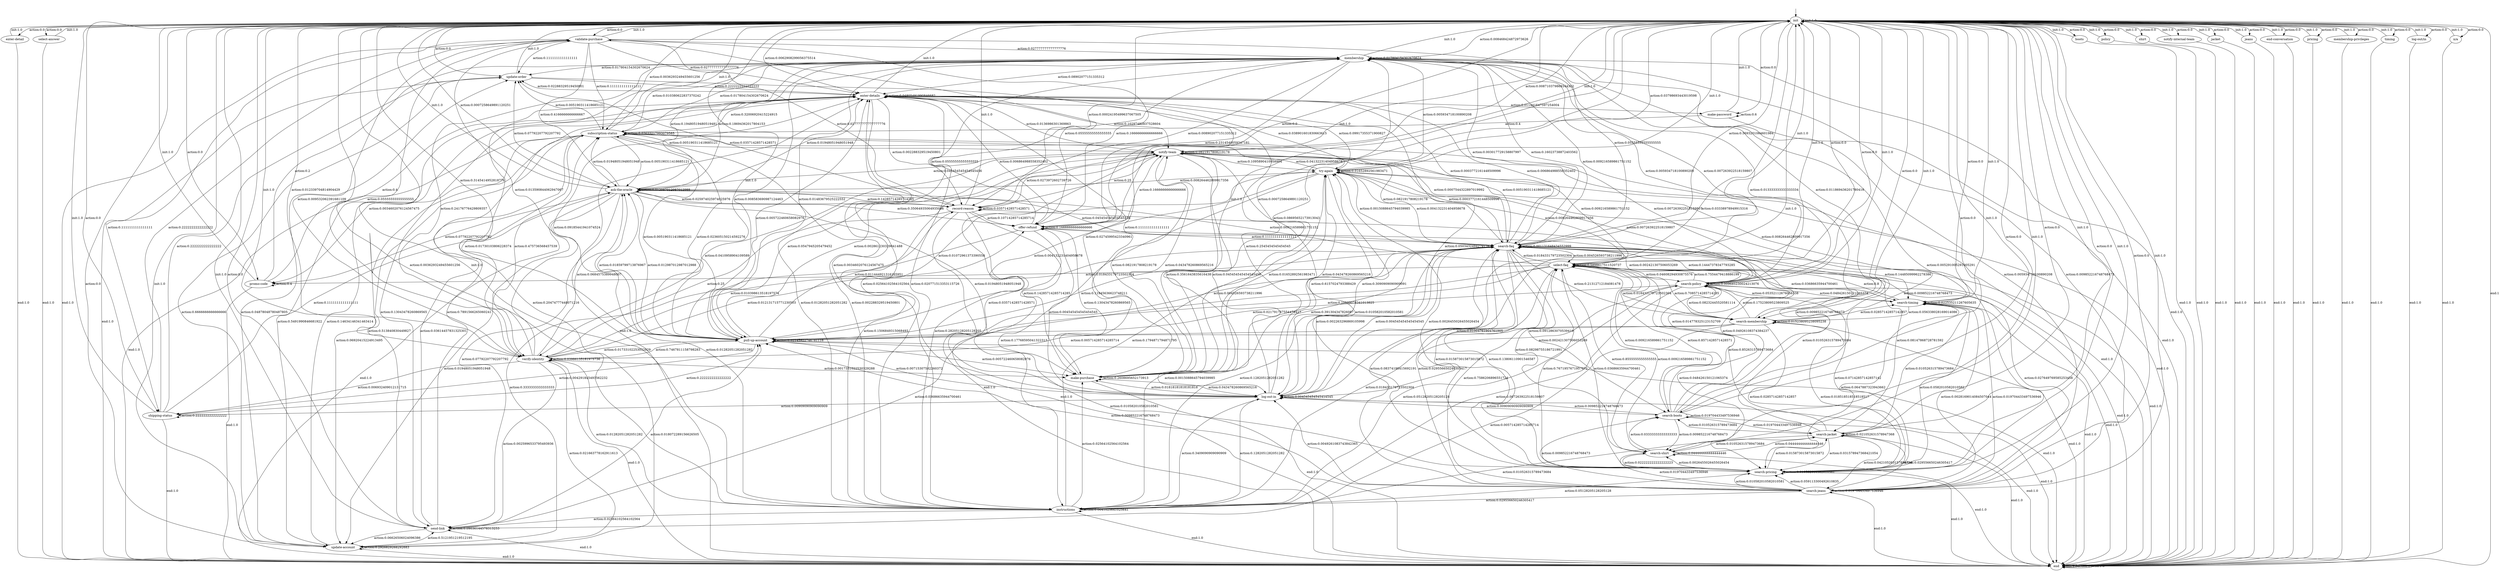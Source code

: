 digraph learned_mdp {
s0 [label="init"];
s1 [label="enter-detail"];
s2 [label="validate-purchase"];
s3 [label="make-password"];
s4 [label="select-answer"];
s5 [label="membership"];
s6 [label="update-order"];
s7 [label="ask-the-oracle"];
s8 [label="shipping-status"];
s9 [label="boots"];
s10 [label="search-boots"];
s11 [label="policy"];
s12 [label="enter-details"];
s13 [label="shirt"];
s14 [label="update-account"];
s15 [label="notify-internal-team"];
s16 [label="jacket"];
s17 [label="make-purchase"];
s18 [label="search-membership"];
s19 [label="search-jacket"];
s20 [label="subscription-status"];
s21 [label="instructions"];
s22 [label="jeans"];
s23 [label="search-jeans"];
s24 [label="log-out-in"];
s25 [label="verify-identity"];
s26 [label="send-link"];
s27 [label="search-pricing"];
s28 [label="end-conversation"];
s29 [label="search-faq"];
s30 [label="offer-refund"];
s31 [label="pull-up-account"];
s32 [label="notify-team"];
s33 [label="search-shirt"];
s34 [label="pricing"];
s35 [label="search-timing"];
s36 [label="promo-code"];
s37 [label="membership-privileges"];
s38 [label="timing"];
s39 [label="record-reason"];
s40 [label="try-again"];
s41 [label="search-policy"];
s42 [label="log-out/in"];
s43 [label="n/a"];
s44 [label="select-faq"];
s45 [label="end"];
s0 -> s0  [label="init:1.0"];
s0 -> s1  [label="action:0.0"];
s0 -> s2  [label="action:0.0"];
s0 -> s3  [label="action:0.0"];
s0 -> s4  [label="action:0.0"];
s0 -> s5  [label="action:0.008468424872973626"];
s0 -> s6  [label="action:0.0"];
s0 -> s7  [label="action:0.0007258649891120251"];
s0 -> s8  [label="action:0.0"];
s0 -> s9  [label="action:0.0"];
s0 -> s10  [label="action:0.0"];
s0 -> s11  [label="action:0.0"];
s0 -> s12  [label="action:0.0062908299056375514"];
s0 -> s13  [label="action:0.0"];
s0 -> s14  [label="action:0.0"];
s0 -> s15  [label="action:0.0"];
s0 -> s16  [label="action:0.0"];
s0 -> s17  [label="action:0.0007258649891120251"];
s0 -> s18  [label="action:0.0"];
s0 -> s19  [label="action:0.0"];
s0 -> s20  [label="action:0.0036293249455601256"];
s0 -> s21  [label="action:0.0036293249455601256"];
s0 -> s22  [label="action:0.0"];
s0 -> s23  [label="action:0.0"];
s0 -> s24  [label="action:0.03338978949915316"];
s0 -> s25  [label="action:0.012339704814904429"];
s0 -> s26  [label="action:0.0"];
s0 -> s27  [label="action:0.0"];
s0 -> s28  [label="action:0.0"];
s0 -> s29  [label="action:0.5693201064601984"];
s0 -> s30  [label="action:0.0"];
s0 -> s31  [label="action:0.3145414952818776"];
s0 -> s32  [label="action:0.008710379869344302"];
s0 -> s33  [label="action:0.0"];
s0 -> s34  [label="action:0.0"];
s0 -> s35  [label="action:0.0"];
s0 -> s36  [label="action:0.0"];
s0 -> s37  [label="action:0.0"];
s0 -> s38  [label="action:0.0"];
s0 -> s39  [label="action:0.00024195499637067505"];
s0 -> s40  [label="action:0.03798693443019598"];
s0 -> s41  [label="action:0.0"];
s0 -> s42  [label="action:0.0"];
s0 -> s43  [label="action:0.0"];
s0 -> s44  [label="action:0.0"];
s0 -> s45  [label="end:1"];
s1 -> s0  [label="init:1.0"];
s1 -> s45 [label="end:1.0"];
s2 -> s0  [label="init:1.0"];
s2 -> s5  [label="action:0.027777777777777776"];
s2 -> s6  [label="action:0.1111111111111111"];
s2 -> s7  [label="action:0.4166666666666667"];
s2 -> s8  [label="action:0.1111111111111111"];
s2 -> s12  [label="action:0.027777777777777776"];
s2 -> s20  [label="action:0.1111111111111111"];
s2 -> s25  [label="action:0.05555555555555555"];
s2 -> s29  [label="action:0.05555555555555555"];
s2 -> s30  [label="action:0.05555555555555555"];
s2 -> s39  [label="action:0.027777777777777776"];
s2 -> s45 [label="end:1.0"];
s3 -> s0  [label="init:1.0"];
s3 -> s3  [label="action:0.6"];
s3 -> s20  [label="action:0.4"];
s3 -> s45 [label="end:1.0"];
s4 -> s0  [label="init:1.0"];
s4 -> s45 [label="end:1.0"];
s5 -> s0  [label="init:1.0"];
s5 -> s5  [label="action:0.017804154302670624"];
s5 -> s6  [label="action:0.017804154302670624"];
s5 -> s7  [label="action:0.18694362017804153"];
s5 -> s12  [label="action:0.08902077151335312"];
s5 -> s14  [label="action:0.20474777448071216"];
s5 -> s18  [label="action:0.011869436201780416"];
s5 -> s20  [label="action:0.017804154302670624"];
s5 -> s21  [label="action:0.020771513353115726"];
s5 -> s23  [label="action:0.005934718100890208"];
s5 -> s29  [label="action:0.16023738872403562"];
s5 -> s30  [label="action:0.2314540059347181"];
s5 -> s31  [label="action:0.01483679525222552"];
s5 -> s39  [label="action:0.008902077151335312"];
s5 -> s40  [label="action:0.005934718100890208"];
s5 -> s41  [label="action:0.005934718100890208"];
s5 -> s45 [label="end:1.0"];
s6 -> s0  [label="init:1.0"];
s6 -> s12  [label="action:0.2222222222222222"];
s6 -> s14  [label="action:0.6666666666666666"];
s6 -> s17  [label="action:0.1111111111111111"];
s6 -> s45 [label="end:1.0"];
s7 -> s0  [label="init:1.0"];
s7 -> s5  [label="action:0.19480519480519481"];
s7 -> s6  [label="action:0.07792207792207792"];
s7 -> s7  [label="action:0.012987012987012988"];
s7 -> s12  [label="action:0.01948051948051948"];
s7 -> s14  [label="action:0.01948051948051948"];
s7 -> s17  [label="action:0.01948051948051948"];
s7 -> s20  [label="action:0.01948051948051948"];
s7 -> s26  [label="action:0.07792207792207792"];
s7 -> s29  [label="action:0.045454545454545456"];
s7 -> s30  [label="action:0.35064935064935066"];
s7 -> s31  [label="action:0.012987012987012988"];
s7 -> s32  [label="action:0.045454545454545456"];
s7 -> s36  [label="action:0.07792207792207792"];
s7 -> s39  [label="action:0.025974025974025976"];
s7 -> s45 [label="end:1.0"];
s8 -> s0  [label="init:1.0"];
s8 -> s2  [label="action:0.2222222222222222"];
s8 -> s6  [label="action:0.2222222222222222"];
s8 -> s7  [label="action:0.1111111111111111"];
s8 -> s8  [label="action:0.2222222222222222"];
s8 -> s31  [label="action:0.2222222222222222"];
s8 -> s45 [label="end:1.0"];
s9 -> s0  [label="init:1.0"];
s9 -> s45 [label="end:1.0"];
s10 -> s0  [label="init:1.0"];
s10 -> s10  [label="action:0.019704433497536946"];
s10 -> s19  [label="action:0.019704433497536946"];
s10 -> s24  [label="action:0.009852216748768473"];
s10 -> s29  [label="action:0.04926108374384237"];
s10 -> s30  [label="action:0.014778325123152709"];
s10 -> s33  [label="action:0.009852216748768473"];
s10 -> s39  [label="action:0.009852216748768473"];
s10 -> s40  [label="action:0.009852216748768473"];
s10 -> s44  [label="action:0.8571428571428571"];
s10 -> s45 [label="end:1.0"];
s11 -> s0  [label="init:1.0"];
s11 -> s45 [label="end:1.0"];
s12 -> s0  [label="init:1.0"];
s12 -> s3  [label="action:0.011441647597254004"];
s12 -> s6  [label="action:0.02288329519450801"];
s12 -> s12  [label="action:0.04805491990846682"];
s12 -> s14  [label="action:0.5491990846681922"];
s12 -> s17  [label="action:0.02745995423340961"];
s12 -> s21  [label="action:0.002288329519450801"];
s12 -> s24  [label="action:0.05034324942791762"];
s12 -> s26  [label="action:0.13043478260869565"];
s12 -> s29  [label="action:0.006864988558352402"];
s12 -> s30  [label="action:0.006864988558352402"];
s12 -> s32  [label="action:0.10297482837528604"];
s12 -> s39  [label="action:0.002288329519450801"];
s12 -> s40  [label="action:0.038901601830663615"];
s12 -> s45 [label="end:1.0"];
s13 -> s0  [label="init:1.0"];
s13 -> s45 [label="end:1.0"];
s14 -> s0  [label="init:1.0"];
s14 -> s6  [label="action:0.04878048780487805"];
s14 -> s12  [label="action:0.14634146341463414"];
s14 -> s14  [label="action:0.2926829268292683"];
s14 -> s26  [label="action:0.5121951219512195"];
s14 -> s45 [label="end:1.0"];
s15 -> s0  [label="init:1.0"];
s15 -> s45 [label="end:1.0"];
s16 -> s0  [label="init:1.0"];
s16 -> s45 [label="end:1.0"];
s17 -> s0  [label="init:1.0"];
s17 -> s5  [label="action:0.08695652173913043"];
s17 -> s17  [label="action:0.2608695652173913"];
s17 -> s24  [label="action:0.043478260869565216"];
s17 -> s29  [label="action:0.391304347826087"];
s17 -> s30  [label="action:0.13043478260869565"];
s17 -> s32  [label="action:0.043478260869565216"];
s17 -> s40  [label="action:0.043478260869565216"];
s17 -> s45 [label="end:1.0"];
s18 -> s0  [label="init:1.0"];
s18 -> s5  [label="action:0.013333333333333334"];
s18 -> s18  [label="action:0.015238095238095238"];
s18 -> s25  [label="action:0.005714285714285714"];
s18 -> s26  [label="action:0.005714285714285714"];
s18 -> s27  [label="action:0.02857142857142857"];
s18 -> s31  [label="action:0.01904761904761905"];
s18 -> s35  [label="action:0.02857142857142857"];
s18 -> s41  [label="action:0.17523809523809525"];
s18 -> s44  [label="action:0.7085714285714285"];
s18 -> s45 [label="end:1.0"];
s19 -> s0  [label="init:1.0"];
s19 -> s10  [label="action:0.010526315789473684"];
s19 -> s19  [label="action:0.021052631578947368"];
s19 -> s21  [label="action:0.010526315789473684"];
s19 -> s23  [label="action:0.042105263157894736"];
s19 -> s27  [label="action:0.031578947368421054"];
s19 -> s29  [label="action:0.010526315789473684"];
s19 -> s33  [label="action:0.010526315789473684"];
s19 -> s35  [label="action:0.010526315789473684"];
s19 -> s44  [label="action:0.8526315789473684"];
s19 -> s45 [label="end:1.0"];
s20 -> s0  [label="init:1.0"];
s20 -> s5  [label="action:0.010380622837370242"];
s20 -> s6  [label="action:0.005190311418685121"];
s20 -> s7  [label="action:0.005190311418685121"];
s20 -> s12  [label="action:0.32006920415224915"];
s20 -> s14  [label="action:0.06920415224913495"];
s20 -> s20  [label="action:0.03633217993079585"];
s20 -> s24  [label="action:0.0034602076124567475"];
s20 -> s25  [label="action:0.01730103806228374"];
s20 -> s26  [label="action:0.513840830449827"];
s20 -> s29  [label="action:0.005190311418685121"];
s20 -> s31  [label="action:0.005190311418685121"];
s20 -> s32  [label="action:0.005190311418685121"];
s20 -> s36  [label="action:0.0034602076124567475"];
s20 -> s45 [label="end:1.0"];
s21 -> s0  [label="init:1.0"];
s21 -> s5  [label="action:0.02564102564102564"];
s21 -> s7  [label="action:0.01282051282051282"];
s21 -> s12  [label="action:0.01282051282051282"];
s21 -> s17  [label="action:0.02564102564102564"];
s21 -> s21  [label="action:0.0641025641025641"];
s21 -> s24  [label="action:0.1282051282051282"];
s21 -> s25  [label="action:0.01282051282051282"];
s21 -> s26  [label="action:0.02564102564102564"];
s21 -> s27  [label="action:0.05128205128205128"];
s21 -> s29  [label="action:0.1282051282051282"];
s21 -> s32  [label="action:0.28205128205128205"];
s21 -> s40  [label="action:0.1794871794871795"];
s21 -> s41  [label="action:0.05128205128205128"];
s21 -> s45 [label="end:1.0"];
s22 -> s0  [label="init:1.0"];
s22 -> s45 [label="end:1.0"];
s23 -> s0  [label="init:1.0"];
s23 -> s5  [label="action:0.009852216748768473"];
s23 -> s10  [label="action:0.009852216748768473"];
s23 -> s19  [label="action:0.029556650246305417"];
s23 -> s21  [label="action:0.029556650246305417"];
s23 -> s23  [label="action:0.019704433497536946"];
s23 -> s24  [label="action:0.0049261083743842365"];
s23 -> s27  [label="action:0.059113300492610835"];
s23 -> s29  [label="action:0.029556650246305417"];
s23 -> s31  [label="action:0.009852216748768473"];
s23 -> s33  [label="action:0.019704433497536946"];
s23 -> s35  [label="action:0.019704433497536946"];
s23 -> s44  [label="action:0.7586206896551724"];
s23 -> s45 [label="end:1.0"];
s24 -> s0  [label="init:1.0"];
s24 -> s8  [label="action:0.00909090909090909"];
s24 -> s10  [label="action:0.00909090909090909"];
s24 -> s12  [label="action:0.2545454545454545"];
s24 -> s17  [label="action:0.01818181818181818"];
s24 -> s21  [label="action:0.3409090909090909"];
s24 -> s24  [label="action:0.004545454545454545"];
s24 -> s29  [label="action:0.004545454545454545"];
s24 -> s30  [label="action:0.004545454545454545"];
s24 -> s32  [label="action:0.045454545454545456"];
s24 -> s40  [label="action:0.3090909090909091"];
s24 -> s45 [label="end:1.0"];
s25 -> s0  [label="init:1.0"];
s25 -> s2  [label="action:0.009532062391681109"];
s25 -> s5  [label="action:0.24176776429809357"];
s25 -> s7  [label="action:0.0684575389948007"];
s25 -> s8  [label="action:0.006932409012131715"];
s25 -> s12  [label="action:0.09185441941074524"];
s25 -> s14  [label="action:0.021663778162911613"];
s25 -> s17  [label="action:0.0017331022530329288"];
s25 -> s20  [label="action:0.475736568457539"];
s25 -> s25  [label="action:0.03986135181975736"];
s25 -> s26  [label="action:0.0025996533795493936"];
s25 -> s29  [label="action:0.012131715771230503"];
s25 -> s30  [label="action:0.010398613518197574"];
s25 -> s31  [label="action:0.01733102253032929"];
s25 -> s45 [label="end:1.0"];
s26 -> s0  [label="init:1.0"];
s26 -> s12  [label="action:0.7891566265060241"];
s26 -> s14  [label="action:0.06626506024096386"];
s26 -> s20  [label="action:0.03614457831325301"];
s26 -> s26  [label="action:0.09036144578313253"];
s26 -> s31  [label="action:0.018072289156626505"];
s26 -> s45 [label="end:1.0"];
s27 -> s0  [label="init:1.0"];
s27 -> s5  [label="action:0.005291005291005291"];
s27 -> s18  [label="action:0.018518518518518517"];
s27 -> s19  [label="action:0.015873015873015872"];
s27 -> s23  [label="action:0.010582010582010581"];
s27 -> s27  [label="action:0.010582010582010581"];
s27 -> s29  [label="action:0.015873015873015872"];
s27 -> s31  [label="action:0.010582010582010581"];
s27 -> s32  [label="action:0.010582010582010581"];
s27 -> s33  [label="action:0.0026455026455026454"];
s27 -> s35  [label="action:0.0582010582010582"];
s27 -> s40  [label="action:0.0026455026455026454"];
s27 -> s41  [label="action:0.07142857142857142"];
s27 -> s44  [label="action:0.7671957671957672"];
s27 -> s45 [label="end:1.0"];
s28 -> s0  [label="init:1.0"];
s28 -> s45 [label="end:1.0"];
s29 -> s0  [label="init:1.0"];
s29 -> s5  [label="action:0.003017729158807997"];
s29 -> s10  [label="action:0.0912863070539419"];
s29 -> s12  [label="action:0.0003772161448509996"];
s29 -> s18  [label="action:0.21312712184081478"];
s29 -> s19  [label="action:0.08147868728781592"];
s29 -> s20  [label="action:0.0007544322897019992"];
s29 -> s21  [label="action:0.0015088645794039985"];
s29 -> s23  [label="action:0.08374198415692191"];
s29 -> s24  [label="action:0.002263296869105998"];
s29 -> s27  [label="action:0.13806110901546587"];
s29 -> s29  [label="action:0.001131648434552999"];
s29 -> s31  [label="action:0.004526593738211996"];
s29 -> s32  [label="action:0.0003772161448509996"];
s29 -> s33  [label="action:0.08298755186721991"];
s29 -> s35  [label="action:0.14485099962278386"];
s29 -> s40  [label="action:0.0015088645794039985"];
s29 -> s41  [label="action:0.14447378347793285"];
s29 -> s44  [label="action:0.004526593738211996"];
s29 -> s45 [label="end:1.0"];
s30 -> s0  [label="init:1.0"];
s30 -> s2  [label="action:0.16666666666666666"];
s30 -> s12  [label="action:0.05555555555555555"];
s30 -> s14  [label="action:0.3333333333333333"];
s30 -> s29  [label="action:0.1111111111111111"];
s30 -> s30  [label="action:0.16666666666666666"];
s30 -> s32  [label="action:0.16666666666666666"];
s30 -> s45 [label="end:1.0"];
s31 -> s0  [label="init:1.0"];
s31 -> s2  [label="action:0.013590844062947067"];
s31 -> s5  [label="action:0.008583690987124463"];
s31 -> s7  [label="action:0.01859799713876967"];
s31 -> s8  [label="action:0.004291845493562232"];
s31 -> s12  [label="action:0.005722460658082976"];
s31 -> s17  [label="action:0.005722460658082976"];
s31 -> s20  [label="action:0.023605150214592276"];
s31 -> s24  [label="action:0.00715307582260372"];
s31 -> s25  [label="action:0.7467811158798283"];
s31 -> s29  [label="action:0.11945636623748211"];
s31 -> s31  [label="action:0.02145922746781116"];
s31 -> s32  [label="action:0.002861230329041488"];
s31 -> s39  [label="action:0.011444921316165951"];
s31 -> s40  [label="action:0.01072961373390558"];
s31 -> s45 [label="end:1.0"];
s32 -> s0  [label="init:1.0"];
s32 -> s12  [label="action:0.0136986301369863"];
s32 -> s17  [label="action:0.0821917808219178"];
s32 -> s21  [label="action:0.1506849315068493"];
s32 -> s24  [label="action:0.3561643835616438"];
s32 -> s25  [label="action:0.0410958904109589"];
s32 -> s29  [label="action:0.0821917808219178"];
s32 -> s31  [label="action:0.0547945205479452"];
s32 -> s32  [label="action:0.0821917808219178"];
s32 -> s39  [label="action:0.0273972602739726"];
s32 -> s40  [label="action:0.1095890410958904"];
s32 -> s45 [label="end:1.0"];
s33 -> s0  [label="init:1.0"];
s33 -> s10  [label="action:0.03333333333333333"];
s33 -> s19  [label="action:0.044444444444444446"];
s33 -> s27  [label="action:0.022222222222222223"];
s33 -> s33  [label="action:0.044444444444444446"];
s33 -> s44  [label="action:0.8555555555555555"];
s33 -> s45 [label="end:1.0"];
s34 -> s0  [label="init:1.0"];
s34 -> s45 [label="end:1.0"];
s35 -> s0  [label="init:1.0"];
s35 -> s18  [label="action:0.056338028169014086"];
s35 -> s23  [label="action:0.0028169014084507044"];
s35 -> s27  [label="action:0.0647887323943662"];
s35 -> s35  [label="action:0.022535211267605635"];
s35 -> s41  [label="action:0.05352112676056338"];
s35 -> s44  [label="action:0.8"];
s35 -> s45 [label="end:1.0"];
s36 -> s0  [label="init:1.0"];
s36 -> s5  [label="action:0.2"];
s36 -> s12  [label="action:0.4"];
s36 -> s36  [label="action:0.4"];
s36 -> s45 [label="end:1.0"];
s37 -> s0  [label="init:1.0"];
s37 -> s45 [label="end:1.0"];
s38 -> s0  [label="init:1.0"];
s38 -> s45 [label="end:1.0"];
s39 -> s0  [label="init:1.0"];
s39 -> s6  [label="action:0.03571428571428571"];
s39 -> s7  [label="action:0.14285714285714285"];
s39 -> s17  [label="action:0.14285714285714285"];
s39 -> s24  [label="action:0.03571428571428571"];
s39 -> s25  [label="action:0.25"];
s39 -> s30  [label="action:0.10714285714285714"];
s39 -> s32  [label="action:0.25"];
s39 -> s39  [label="action:0.03571428571428571"];
s39 -> s45 [label="end:1.0"];
s40 -> s0  [label="init:1.0"];
s40 -> s7  [label="action:0.008264462809917356"];
s40 -> s12  [label="action:0.09917355371900827"];
s40 -> s17  [label="action:0.01652892561983471"];
s40 -> s21  [label="action:0.17768595041322313"];
s40 -> s24  [label="action:0.6157024793388429"];
s40 -> s29  [label="action:0.004132231404958678"];
s40 -> s31  [label="action:0.004132231404958678"];
s40 -> s32  [label="action:0.04132231404958678"];
s40 -> s35  [label="action:0.008264462809917356"];
s40 -> s40  [label="action:0.01652892561983471"];
s40 -> s44  [label="action:0.008264462809917356"];
s40 -> s45 [label="end:1.0"];
s41 -> s0  [label="init:1.0"];
s41 -> s5  [label="action:0.007263922518159807"];
s41 -> s18  [label="action:0.08232445520581114"];
s41 -> s20  [label="action:0.007263922518159807"];
s41 -> s21  [label="action:0.007263922518159807"];
s41 -> s24  [label="action:0.002421307506053269"];
s41 -> s27  [label="action:0.048426150121065374"];
s41 -> s29  [label="action:0.002421307506053269"];
s41 -> s31  [label="action:0.021791767554479417"];
s41 -> s35  [label="action:0.048426150121065374"];
s41 -> s40  [label="action:0.007263922518159807"];
s41 -> s41  [label="action:0.009685230024213076"];
s41 -> s44  [label="action:0.7554479418886199"];
s41 -> s45 [label="end:1.0"];
s42 -> s0  [label="init:1.0"];
s42 -> s45 [label="end:1.0"];
s43 -> s0  [label="init:1.0"];
s43 -> s45 [label="end:1.0"];
s44 -> s0  [label="init:1.0"];
s44 -> s5  [label="action:0.009216589861751152"];
s44 -> s7  [label="action:0.009216589861751152"];
s44 -> s10  [label="action:0.009216589861751152"];
s44 -> s18  [label="action:0.018433179723502304"];
s44 -> s21  [label="action:0.018433179723502304"];
s44 -> s23  [label="action:0.027649769585253458"];
s44 -> s26  [label="action:0.03686635944700461"];
s44 -> s27  [label="action:0.03686635944700461"];
s44 -> s29  [label="action:0.018433179723502304"];
s44 -> s31  [label="action:0.10599078341013825"];
s44 -> s32  [label="action:0.009216589861751152"];
s44 -> s33  [label="action:0.009216589861751152"];
s44 -> s35  [label="action:0.03686635944700461"];
s44 -> s36  [label="action:0.018433179723502304"];
s44 -> s41  [label="action:0.04608294930875576"];
s44 -> s44  [label="action:0.5898617511520737"];
s44 -> s45 [label="end:1.0"];
s45 -> s45 [label="init:1.0"];
s45 -> s45  [label="action:1.0"];
s45 -> s45  [label="end:1.0"];
__start0 [label="", shape=none];
__start0 -> s0  [label=""];
}